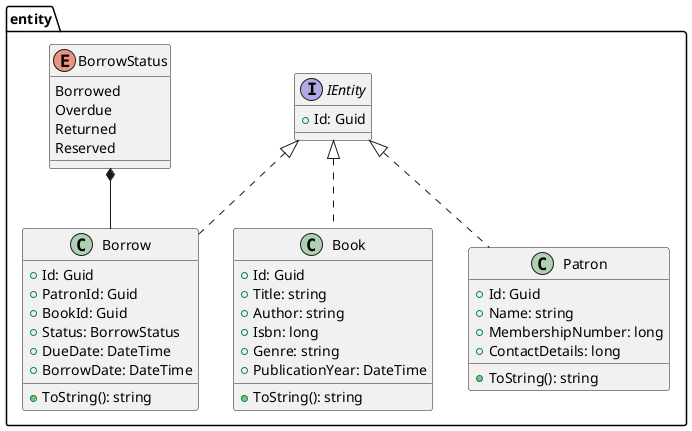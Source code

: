 @startuml
package entity {

    class Book {
        + Id: Guid
        + Title: string
        + Author: string
        + Isbn: long
        + Genre: string
        + PublicationYear: DateTime
        + ToString(): string
    }

    class Patron {
        + Id: Guid
        + Name: string
        + MembershipNumber: long
        + ContactDetails: long
        + ToString(): string
    }

    class Borrow {
        + Id: Guid
        + PatronId: Guid
        + BookId: Guid
        + Status: BorrowStatus
        + DueDate: DateTime
        + BorrowDate: DateTime
        + ToString(): string
    }

    interface IEntity {
        + Id: Guid
    }
    IEntity <|.. Borrow
    IEntity <|.. Book
    IEntity <|.. Patron

    enum BorrowStatus {
        Borrowed
        Overdue
        Returned
        Reserved
    }
    BorrowStatus *-- Borrow
}
@enduml

